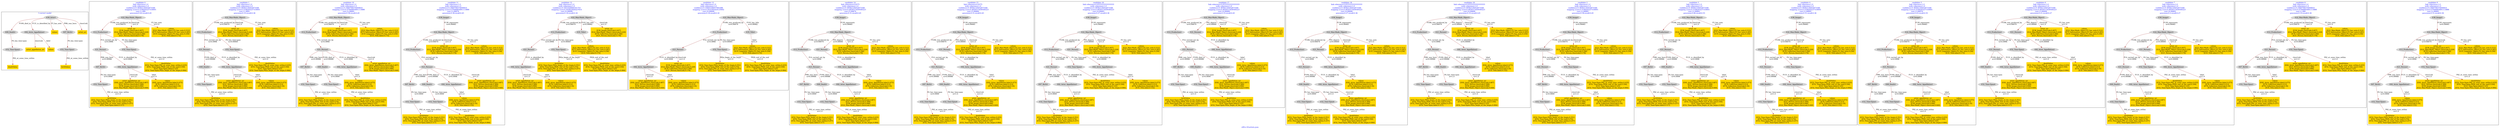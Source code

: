 digraph n0 {
fontcolor="blue"
remincross="true"
label="s09-s-18-artists.json"
subgraph cluster_0 {
label="1-correct model"
n2[style="filled",color="white",fillcolor="lightgray",label="E39_Actor1"];
n3[style="filled",color="white",fillcolor="lightgray",label="E69_Death1"];
n4[style="filled",color="white",fillcolor="lightgray",label="E82_Actor_Appellation1"];
n5[shape="plaintext",style="filled",fillcolor="gold",label="values"];
n6[style="filled",color="white",fillcolor="lightgray",label="E67_Birth1"];
n7[shape="plaintext",style="filled",fillcolor="gold",label="artist_uri"];
n8[style="filled",color="white",fillcolor="lightgray",label="E52_Time-Span1"];
n9[shape="plaintext",style="filled",fillcolor="gold",label="birthValue"];
n10[style="filled",color="white",fillcolor="lightgray",label="E52_Time-Span2"];
n11[shape="plaintext",style="filled",fillcolor="gold",label="deathValue"];
n12[shape="plaintext",style="filled",fillcolor="gold",label="artist_appellation_uri"];
n13[shape="plaintext",style="filled",fillcolor="gold",label="values"];
}
subgraph cluster_1 {
label="candidate 0\nlink coherence:1.0\nnode coherence:1.0\nconfidence:0.36582130452873346\nmapping score:0.5108293237318001\ncost:11.999\n-precision:0.42-recall:0.45"
n15[style="filled",color="white",fillcolor="lightgray",label="E12_Production1"];
n16[style="filled",color="white",fillcolor="lightgray",label="E21_Person1"];
n17[style="filled",color="white",fillcolor="lightgray",label="E52_Time-Span2"];
n18[style="filled",color="white",fillcolor="lightgray",label="E67_Birth1"];
n19[style="filled",color="white",fillcolor="lightgray",label="E82_Actor_Appellation1"];
n20[style="filled",color="white",fillcolor="lightgray",label="E22_Man-Made_Object1"];
n21[style="filled",color="white",fillcolor="lightgray",label="E52_Time-Span1"];
n22[shape="plaintext",style="filled",fillcolor="gold",label="deathValue\n[E52_Time-Span,P82_at_some_time_within,0.435]\n[E52_Time-Span,P82b_end_of_the_end,0.356]\n[E52_Time-Span,label,0.125]\n[E52_Time-Span,P82a_begin_of_the_begin,0.084]"];
n23[shape="plaintext",style="filled",fillcolor="gold",label="birthValue\n[E52_Time-Span,P82a_begin_of_the_begin,0.351]\n[E52_Time-Span,P82b_end_of_the_end,0.274]\n[E52_Time-Span,P82_at_some_time_within,0.257]\n[E52_Time-Span,label,0.117]"];
n24[shape="plaintext",style="filled",fillcolor="gold",label="artist_uri\n[E38_Image,classLink,0.407]\n[E22_Man-Made_Object,classLink,0.229]\n[E78_Collection,classLink,0.186]\n[E21_Person,classLink,0.178]"];
n25[shape="plaintext",style="filled",fillcolor="gold",label="artist_appellation_uri\n[E82_Actor_Appellation,classLink,0.487]\n[E21_Person,classLink,0.368]\n[E38_Image,classLink,0.096]\n[E22_Man-Made_Object,classLink,0.049]"];
n26[shape="plaintext",style="filled",fillcolor="gold",label="values\n[E22_Man-Made_Object,P3_has_note,0.312]\n[E73_Information_Object,P3_has_note,0.281]\n[E33_Linguistic_Object,P3_has_note,0.236]\n[E35_Title,label,0.172]"];
n27[shape="plaintext",style="filled",fillcolor="gold",label="values\n[E82_Actor_Appellation,label,0.475]\n[E78_Collection,label,0.213]\n[E78_Collection,classLink,0.16]\n[E35_Title,label,0.152]"];
}
subgraph cluster_2 {
label="candidate 1\nlink coherence:1.0\nnode coherence:1.0\nconfidence:0.36582130452873346\nmapping score:0.5108293237318001\ncost:11.9991\n-precision:0.33-recall:0.36"
n29[style="filled",color="white",fillcolor="lightgray",label="E12_Production1"];
n30[style="filled",color="white",fillcolor="lightgray",label="E21_Person1"];
n31[style="filled",color="white",fillcolor="lightgray",label="E52_Time-Span2"];
n32[style="filled",color="white",fillcolor="lightgray",label="E69_Death1"];
n33[style="filled",color="white",fillcolor="lightgray",label="E82_Actor_Appellation1"];
n34[style="filled",color="white",fillcolor="lightgray",label="E22_Man-Made_Object1"];
n35[style="filled",color="white",fillcolor="lightgray",label="E52_Time-Span4"];
n36[shape="plaintext",style="filled",fillcolor="gold",label="deathValue\n[E52_Time-Span,P82_at_some_time_within,0.435]\n[E52_Time-Span,P82b_end_of_the_end,0.356]\n[E52_Time-Span,label,0.125]\n[E52_Time-Span,P82a_begin_of_the_begin,0.084]"];
n37[shape="plaintext",style="filled",fillcolor="gold",label="artist_uri\n[E38_Image,classLink,0.407]\n[E22_Man-Made_Object,classLink,0.229]\n[E78_Collection,classLink,0.186]\n[E21_Person,classLink,0.178]"];
n38[shape="plaintext",style="filled",fillcolor="gold",label="birthValue\n[E52_Time-Span,P82a_begin_of_the_begin,0.351]\n[E52_Time-Span,P82b_end_of_the_end,0.274]\n[E52_Time-Span,P82_at_some_time_within,0.257]\n[E52_Time-Span,label,0.117]"];
n39[shape="plaintext",style="filled",fillcolor="gold",label="artist_appellation_uri\n[E82_Actor_Appellation,classLink,0.487]\n[E21_Person,classLink,0.368]\n[E38_Image,classLink,0.096]\n[E22_Man-Made_Object,classLink,0.049]"];
n40[shape="plaintext",style="filled",fillcolor="gold",label="values\n[E22_Man-Made_Object,P3_has_note,0.312]\n[E73_Information_Object,P3_has_note,0.281]\n[E33_Linguistic_Object,P3_has_note,0.236]\n[E35_Title,label,0.172]"];
n41[shape="plaintext",style="filled",fillcolor="gold",label="values\n[E82_Actor_Appellation,label,0.475]\n[E78_Collection,label,0.213]\n[E78_Collection,classLink,0.16]\n[E35_Title,label,0.152]"];
}
subgraph cluster_3 {
label="candidate 10\nlink coherence:1.0\nnode coherence:1.0\nconfidence:0.3460708374000833\nmapping score:0.47646805691113886\ncost:12.99891\n-precision:0.38-recall:0.45"
n43[style="filled",color="white",fillcolor="lightgray",label="E12_Production1"];
n44[style="filled",color="white",fillcolor="lightgray",label="E21_Person1"];
n45[style="filled",color="white",fillcolor="lightgray",label="E67_Birth1"];
n46[style="filled",color="white",fillcolor="lightgray",label="E69_Death1"];
n47[style="filled",color="white",fillcolor="lightgray",label="E82_Actor_Appellation1"];
n48[style="filled",color="white",fillcolor="lightgray",label="E22_Man-Made_Object1"];
n49[style="filled",color="white",fillcolor="lightgray",label="E52_Time-Span1"];
n50[style="filled",color="white",fillcolor="lightgray",label="E52_Time-Span3"];
n51[shape="plaintext",style="filled",fillcolor="gold",label="deathValue\n[E52_Time-Span,P82_at_some_time_within,0.435]\n[E52_Time-Span,P82b_end_of_the_end,0.356]\n[E52_Time-Span,label,0.125]\n[E52_Time-Span,P82a_begin_of_the_begin,0.084]"];
n52[shape="plaintext",style="filled",fillcolor="gold",label="birthValue\n[E52_Time-Span,P82a_begin_of_the_begin,0.351]\n[E52_Time-Span,P82b_end_of_the_end,0.274]\n[E52_Time-Span,P82_at_some_time_within,0.257]\n[E52_Time-Span,label,0.117]"];
n53[shape="plaintext",style="filled",fillcolor="gold",label="artist_uri\n[E38_Image,classLink,0.407]\n[E22_Man-Made_Object,classLink,0.229]\n[E78_Collection,classLink,0.186]\n[E21_Person,classLink,0.178]"];
n54[shape="plaintext",style="filled",fillcolor="gold",label="values\n[E22_Man-Made_Object,P3_has_note,0.312]\n[E73_Information_Object,P3_has_note,0.281]\n[E33_Linguistic_Object,P3_has_note,0.236]\n[E35_Title,label,0.172]"];
n55[shape="plaintext",style="filled",fillcolor="gold",label="artist_appellation_uri\n[E82_Actor_Appellation,classLink,0.487]\n[E21_Person,classLink,0.368]\n[E38_Image,classLink,0.096]\n[E22_Man-Made_Object,classLink,0.049]"];
n56[shape="plaintext",style="filled",fillcolor="gold",label="values\n[E82_Actor_Appellation,label,0.475]\n[E78_Collection,label,0.213]\n[E78_Collection,classLink,0.16]\n[E35_Title,label,0.152]"];
}
subgraph cluster_4 {
label="candidate 11\nlink coherence:1.0\nnode coherence:1.0\nconfidence:0.3460708374000833\nmapping score:0.47646805691113886\ncost:13.99876\n-precision:0.36-recall:0.45"
n58[style="filled",color="white",fillcolor="lightgray",label="E12_Production1"];
n59[style="filled",color="white",fillcolor="lightgray",label="E21_Person1"];
n60[style="filled",color="white",fillcolor="lightgray",label="E67_Birth1"];
n61[style="filled",color="white",fillcolor="lightgray",label="E69_Death1"];
n62[style="filled",color="white",fillcolor="lightgray",label="E82_Actor_Appellation1"];
n63[style="filled",color="white",fillcolor="lightgray",label="E22_Man-Made_Object1"];
n64[style="filled",color="white",fillcolor="lightgray",label="E38_Image1"];
n65[style="filled",color="white",fillcolor="lightgray",label="E52_Time-Span1"];
n66[style="filled",color="white",fillcolor="lightgray",label="E52_Time-Span3"];
n67[shape="plaintext",style="filled",fillcolor="gold",label="deathValue\n[E52_Time-Span,P82_at_some_time_within,0.435]\n[E52_Time-Span,P82b_end_of_the_end,0.356]\n[E52_Time-Span,label,0.125]\n[E52_Time-Span,P82a_begin_of_the_begin,0.084]"];
n68[shape="plaintext",style="filled",fillcolor="gold",label="birthValue\n[E52_Time-Span,P82a_begin_of_the_begin,0.351]\n[E52_Time-Span,P82b_end_of_the_end,0.274]\n[E52_Time-Span,P82_at_some_time_within,0.257]\n[E52_Time-Span,label,0.117]"];
n69[shape="plaintext",style="filled",fillcolor="gold",label="artist_uri\n[E38_Image,classLink,0.407]\n[E22_Man-Made_Object,classLink,0.229]\n[E78_Collection,classLink,0.186]\n[E21_Person,classLink,0.178]"];
n70[shape="plaintext",style="filled",fillcolor="gold",label="values\n[E22_Man-Made_Object,P3_has_note,0.312]\n[E73_Information_Object,P3_has_note,0.281]\n[E33_Linguistic_Object,P3_has_note,0.236]\n[E35_Title,label,0.172]"];
n71[shape="plaintext",style="filled",fillcolor="gold",label="artist_appellation_uri\n[E82_Actor_Appellation,classLink,0.487]\n[E21_Person,classLink,0.368]\n[E38_Image,classLink,0.096]\n[E22_Man-Made_Object,classLink,0.049]"];
n72[shape="plaintext",style="filled",fillcolor="gold",label="values\n[E82_Actor_Appellation,label,0.475]\n[E78_Collection,label,0.213]\n[E78_Collection,classLink,0.16]\n[E35_Title,label,0.152]"];
}
subgraph cluster_5 {
label="candidate 12\nlink coherence:1.0\nnode coherence:1.0\nconfidence:0.3451020940161753\nmapping score:0.503922920227614\ncost:10.99906\n-precision:0.18-recall:0.18"
n74[style="filled",color="white",fillcolor="lightgray",label="E12_Production1"];
n75[style="filled",color="white",fillcolor="lightgray",label="E21_Person1"];
n76[style="filled",color="white",fillcolor="lightgray",label="E52_Time-Span2"];
n77[style="filled",color="white",fillcolor="lightgray",label="E82_Actor_Appellation1"];
n78[style="filled",color="white",fillcolor="lightgray",label="E22_Man-Made_Object1"];
n79[style="filled",color="white",fillcolor="lightgray",label="E35_Title1"];
n80[shape="plaintext",style="filled",fillcolor="gold",label="birthValue\n[E52_Time-Span,P82a_begin_of_the_begin,0.351]\n[E52_Time-Span,P82b_end_of_the_end,0.274]\n[E52_Time-Span,P82_at_some_time_within,0.257]\n[E52_Time-Span,label,0.117]"];
n81[shape="plaintext",style="filled",fillcolor="gold",label="deathValue\n[E52_Time-Span,P82_at_some_time_within,0.435]\n[E52_Time-Span,P82b_end_of_the_end,0.356]\n[E52_Time-Span,label,0.125]\n[E52_Time-Span,P82a_begin_of_the_begin,0.084]"];
n82[shape="plaintext",style="filled",fillcolor="gold",label="values\n[E22_Man-Made_Object,P3_has_note,0.312]\n[E73_Information_Object,P3_has_note,0.281]\n[E33_Linguistic_Object,P3_has_note,0.236]\n[E35_Title,label,0.172]"];
n83[shape="plaintext",style="filled",fillcolor="gold",label="artist_uri\n[E38_Image,classLink,0.407]\n[E22_Man-Made_Object,classLink,0.229]\n[E78_Collection,classLink,0.186]\n[E21_Person,classLink,0.178]"];
n84[shape="plaintext",style="filled",fillcolor="gold",label="artist_appellation_uri\n[E82_Actor_Appellation,classLink,0.487]\n[E21_Person,classLink,0.368]\n[E38_Image,classLink,0.096]\n[E22_Man-Made_Object,classLink,0.049]"];
n85[shape="plaintext",style="filled",fillcolor="gold",label="values\n[E82_Actor_Appellation,label,0.475]\n[E78_Collection,label,0.213]\n[E78_Collection,classLink,0.16]\n[E35_Title,label,0.152]"];
}
subgraph cluster_6 {
label="candidate 13\nlink coherence:1.0\nnode coherence:1.0\nconfidence:0.33645106057083396\nmapping score:0.5010392424125002\ncost:10.99906\n-precision:0.18-recall:0.18"
n87[style="filled",color="white",fillcolor="lightgray",label="E12_Production1"];
n88[style="filled",color="white",fillcolor="lightgray",label="E21_Person1"];
n89[style="filled",color="white",fillcolor="lightgray",label="E52_Time-Span2"];
n90[style="filled",color="white",fillcolor="lightgray",label="E82_Actor_Appellation1"];
n91[style="filled",color="white",fillcolor="lightgray",label="E22_Man-Made_Object1"];
n92[style="filled",color="white",fillcolor="lightgray",label="E35_Title1"];
n93[shape="plaintext",style="filled",fillcolor="gold",label="birthValue\n[E52_Time-Span,P82a_begin_of_the_begin,0.351]\n[E52_Time-Span,P82b_end_of_the_end,0.274]\n[E52_Time-Span,P82_at_some_time_within,0.257]\n[E52_Time-Span,label,0.117]"];
n94[shape="plaintext",style="filled",fillcolor="gold",label="deathValue\n[E52_Time-Span,P82_at_some_time_within,0.435]\n[E52_Time-Span,P82b_end_of_the_end,0.356]\n[E52_Time-Span,label,0.125]\n[E52_Time-Span,P82a_begin_of_the_begin,0.084]"];
n95[shape="plaintext",style="filled",fillcolor="gold",label="values\n[E22_Man-Made_Object,P3_has_note,0.312]\n[E73_Information_Object,P3_has_note,0.281]\n[E33_Linguistic_Object,P3_has_note,0.236]\n[E35_Title,label,0.172]"];
n96[shape="plaintext",style="filled",fillcolor="gold",label="artist_appellation_uri\n[E82_Actor_Appellation,classLink,0.487]\n[E21_Person,classLink,0.368]\n[E38_Image,classLink,0.096]\n[E22_Man-Made_Object,classLink,0.049]"];
n97[shape="plaintext",style="filled",fillcolor="gold",label="artist_uri\n[E38_Image,classLink,0.407]\n[E22_Man-Made_Object,classLink,0.229]\n[E78_Collection,classLink,0.186]\n[E21_Person,classLink,0.178]"];
n98[shape="plaintext",style="filled",fillcolor="gold",label="values\n[E82_Actor_Appellation,label,0.475]\n[E78_Collection,label,0.213]\n[E78_Collection,classLink,0.16]\n[E35_Title,label,0.152]"];
}
subgraph cluster_7 {
label="candidate 14\nlink coherence:0.9375\nnode coherence:1.0\nconfidence:0.36582130452873346\nmapping score:0.4830515459540223\ncost:15.99874\n-precision:0.31-recall:0.45"
n100[style="filled",color="white",fillcolor="lightgray",label="E12_Production1"];
n101[style="filled",color="white",fillcolor="lightgray",label="E21_Person1"];
n102[style="filled",color="white",fillcolor="lightgray",label="E67_Birth1"];
n103[style="filled",color="white",fillcolor="lightgray",label="E69_Death1"];
n104[style="filled",color="white",fillcolor="lightgray",label="E82_Actor_Appellation1"];
n105[style="filled",color="white",fillcolor="lightgray",label="E21_Person2"];
n106[style="filled",color="white",fillcolor="lightgray",label="E82_Actor_Appellation2"];
n107[style="filled",color="white",fillcolor="lightgray",label="E22_Man-Made_Object1"];
n108[style="filled",color="white",fillcolor="lightgray",label="E38_Image1"];
n109[style="filled",color="white",fillcolor="lightgray",label="E52_Time-Span1"];
n110[style="filled",color="white",fillcolor="lightgray",label="E52_Time-Span3"];
n111[shape="plaintext",style="filled",fillcolor="gold",label="deathValue\n[E52_Time-Span,P82_at_some_time_within,0.435]\n[E52_Time-Span,P82b_end_of_the_end,0.356]\n[E52_Time-Span,label,0.125]\n[E52_Time-Span,P82a_begin_of_the_begin,0.084]"];
n112[shape="plaintext",style="filled",fillcolor="gold",label="birthValue\n[E52_Time-Span,P82a_begin_of_the_begin,0.351]\n[E52_Time-Span,P82b_end_of_the_end,0.274]\n[E52_Time-Span,P82_at_some_time_within,0.257]\n[E52_Time-Span,label,0.117]"];
n113[shape="plaintext",style="filled",fillcolor="gold",label="artist_uri\n[E38_Image,classLink,0.407]\n[E22_Man-Made_Object,classLink,0.229]\n[E78_Collection,classLink,0.186]\n[E21_Person,classLink,0.178]"];
n114[shape="plaintext",style="filled",fillcolor="gold",label="artist_appellation_uri\n[E82_Actor_Appellation,classLink,0.487]\n[E21_Person,classLink,0.368]\n[E38_Image,classLink,0.096]\n[E22_Man-Made_Object,classLink,0.049]"];
n115[shape="plaintext",style="filled",fillcolor="gold",label="values\n[E22_Man-Made_Object,P3_has_note,0.312]\n[E73_Information_Object,P3_has_note,0.281]\n[E33_Linguistic_Object,P3_has_note,0.236]\n[E35_Title,label,0.172]"];
n116[shape="plaintext",style="filled",fillcolor="gold",label="values\n[E82_Actor_Appellation,label,0.475]\n[E78_Collection,label,0.213]\n[E78_Collection,classLink,0.16]\n[E35_Title,label,0.152]"];
}
subgraph cluster_8 {
label="candidate 15\nlink coherence:0.9375\nnode coherence:1.0\nconfidence:0.36582130452873346\nmapping score:0.4830515459540223\ncost:15.99884\n-precision:0.31-recall:0.45"
n118[style="filled",color="white",fillcolor="lightgray",label="E12_Production1"];
n119[style="filled",color="white",fillcolor="lightgray",label="E21_Person1"];
n120[style="filled",color="white",fillcolor="lightgray",label="E67_Birth1"];
n121[style="filled",color="white",fillcolor="lightgray",label="E69_Death1"];
n122[style="filled",color="white",fillcolor="lightgray",label="E82_Actor_Appellation1"];
n123[style="filled",color="white",fillcolor="lightgray",label="E21_Person2"];
n124[style="filled",color="white",fillcolor="lightgray",label="E82_Actor_Appellation2"];
n125[style="filled",color="white",fillcolor="lightgray",label="E22_Man-Made_Object1"];
n126[style="filled",color="white",fillcolor="lightgray",label="E38_Image1"];
n127[style="filled",color="white",fillcolor="lightgray",label="E52_Time-Span1"];
n128[style="filled",color="white",fillcolor="lightgray",label="E52_Time-Span4"];
n129[shape="plaintext",style="filled",fillcolor="gold",label="birthValue\n[E52_Time-Span,P82a_begin_of_the_begin,0.351]\n[E52_Time-Span,P82b_end_of_the_end,0.274]\n[E52_Time-Span,P82_at_some_time_within,0.257]\n[E52_Time-Span,label,0.117]"];
n130[shape="plaintext",style="filled",fillcolor="gold",label="deathValue\n[E52_Time-Span,P82_at_some_time_within,0.435]\n[E52_Time-Span,P82b_end_of_the_end,0.356]\n[E52_Time-Span,label,0.125]\n[E52_Time-Span,P82a_begin_of_the_begin,0.084]"];
n131[shape="plaintext",style="filled",fillcolor="gold",label="artist_uri\n[E38_Image,classLink,0.407]\n[E22_Man-Made_Object,classLink,0.229]\n[E78_Collection,classLink,0.186]\n[E21_Person,classLink,0.178]"];
n132[shape="plaintext",style="filled",fillcolor="gold",label="artist_appellation_uri\n[E82_Actor_Appellation,classLink,0.487]\n[E21_Person,classLink,0.368]\n[E38_Image,classLink,0.096]\n[E22_Man-Made_Object,classLink,0.049]"];
n133[shape="plaintext",style="filled",fillcolor="gold",label="values\n[E22_Man-Made_Object,P3_has_note,0.312]\n[E73_Information_Object,P3_has_note,0.281]\n[E33_Linguistic_Object,P3_has_note,0.236]\n[E35_Title,label,0.172]"];
n134[shape="plaintext",style="filled",fillcolor="gold",label="values\n[E82_Actor_Appellation,label,0.475]\n[E78_Collection,label,0.213]\n[E78_Collection,classLink,0.16]\n[E35_Title,label,0.152]"];
}
subgraph cluster_9 {
label="candidate 16\nlink coherence:0.9333333333333333\nnode coherence:1.0\nconfidence:0.36582130452873346\nmapping score:0.4830515459540223\ncost:14.99883\n-precision:0.27-recall:0.36"
n136[style="filled",color="white",fillcolor="lightgray",label="E12_Production1"];
n137[style="filled",color="white",fillcolor="lightgray",label="E21_Person1"];
n138[style="filled",color="white",fillcolor="lightgray",label="E52_Time-Span2"];
n139[style="filled",color="white",fillcolor="lightgray",label="E67_Birth1"];
n140[style="filled",color="white",fillcolor="lightgray",label="E82_Actor_Appellation1"];
n141[style="filled",color="white",fillcolor="lightgray",label="E21_Person2"];
n142[style="filled",color="white",fillcolor="lightgray",label="E82_Actor_Appellation2"];
n143[style="filled",color="white",fillcolor="lightgray",label="E22_Man-Made_Object1"];
n144[style="filled",color="white",fillcolor="lightgray",label="E38_Image1"];
n145[style="filled",color="white",fillcolor="lightgray",label="E52_Time-Span1"];
n146[shape="plaintext",style="filled",fillcolor="gold",label="deathValue\n[E52_Time-Span,P82_at_some_time_within,0.435]\n[E52_Time-Span,P82b_end_of_the_end,0.356]\n[E52_Time-Span,label,0.125]\n[E52_Time-Span,P82a_begin_of_the_begin,0.084]"];
n147[shape="plaintext",style="filled",fillcolor="gold",label="birthValue\n[E52_Time-Span,P82a_begin_of_the_begin,0.351]\n[E52_Time-Span,P82b_end_of_the_end,0.274]\n[E52_Time-Span,P82_at_some_time_within,0.257]\n[E52_Time-Span,label,0.117]"];
n148[shape="plaintext",style="filled",fillcolor="gold",label="artist_uri\n[E38_Image,classLink,0.407]\n[E22_Man-Made_Object,classLink,0.229]\n[E78_Collection,classLink,0.186]\n[E21_Person,classLink,0.178]"];
n149[shape="plaintext",style="filled",fillcolor="gold",label="artist_appellation_uri\n[E82_Actor_Appellation,classLink,0.487]\n[E21_Person,classLink,0.368]\n[E38_Image,classLink,0.096]\n[E22_Man-Made_Object,classLink,0.049]"];
n150[shape="plaintext",style="filled",fillcolor="gold",label="values\n[E22_Man-Made_Object,P3_has_note,0.312]\n[E73_Information_Object,P3_has_note,0.281]\n[E33_Linguistic_Object,P3_has_note,0.236]\n[E35_Title,label,0.172]"];
n151[shape="plaintext",style="filled",fillcolor="gold",label="values\n[E82_Actor_Appellation,label,0.475]\n[E78_Collection,label,0.213]\n[E78_Collection,classLink,0.16]\n[E35_Title,label,0.152]"];
}
subgraph cluster_10 {
label="candidate 17\nlink coherence:0.9333333333333333\nnode coherence:1.0\nconfidence:0.36582130452873346\nmapping score:0.4830515459540223\ncost:14.99889\n-precision:0.33-recall:0.45"
n153[style="filled",color="white",fillcolor="lightgray",label="E12_Production1"];
n154[style="filled",color="white",fillcolor="lightgray",label="E21_Person1"];
n155[style="filled",color="white",fillcolor="lightgray",label="E67_Birth1"];
n156[style="filled",color="white",fillcolor="lightgray",label="E69_Death1"];
n157[style="filled",color="white",fillcolor="lightgray",label="E82_Actor_Appellation1"];
n158[style="filled",color="white",fillcolor="lightgray",label="E21_Person2"];
n159[style="filled",color="white",fillcolor="lightgray",label="E82_Actor_Appellation2"];
n160[style="filled",color="white",fillcolor="lightgray",label="E22_Man-Made_Object1"];
n161[style="filled",color="white",fillcolor="lightgray",label="E52_Time-Span1"];
n162[style="filled",color="white",fillcolor="lightgray",label="E52_Time-Span3"];
n163[shape="plaintext",style="filled",fillcolor="gold",label="deathValue\n[E52_Time-Span,P82_at_some_time_within,0.435]\n[E52_Time-Span,P82b_end_of_the_end,0.356]\n[E52_Time-Span,label,0.125]\n[E52_Time-Span,P82a_begin_of_the_begin,0.084]"];
n164[shape="plaintext",style="filled",fillcolor="gold",label="birthValue\n[E52_Time-Span,P82a_begin_of_the_begin,0.351]\n[E52_Time-Span,P82b_end_of_the_end,0.274]\n[E52_Time-Span,P82_at_some_time_within,0.257]\n[E52_Time-Span,label,0.117]"];
n165[shape="plaintext",style="filled",fillcolor="gold",label="artist_uri\n[E38_Image,classLink,0.407]\n[E22_Man-Made_Object,classLink,0.229]\n[E78_Collection,classLink,0.186]\n[E21_Person,classLink,0.178]"];
n166[shape="plaintext",style="filled",fillcolor="gold",label="artist_appellation_uri\n[E82_Actor_Appellation,classLink,0.487]\n[E21_Person,classLink,0.368]\n[E38_Image,classLink,0.096]\n[E22_Man-Made_Object,classLink,0.049]"];
n167[shape="plaintext",style="filled",fillcolor="gold",label="values\n[E22_Man-Made_Object,P3_has_note,0.312]\n[E73_Information_Object,P3_has_note,0.281]\n[E33_Linguistic_Object,P3_has_note,0.236]\n[E35_Title,label,0.172]"];
n168[shape="plaintext",style="filled",fillcolor="gold",label="values\n[E82_Actor_Appellation,label,0.475]\n[E78_Collection,label,0.213]\n[E78_Collection,classLink,0.16]\n[E35_Title,label,0.152]"];
}
subgraph cluster_11 {
label="candidate 18\nlink coherence:0.9333333333333333\nnode coherence:1.0\nconfidence:0.36582130452873346\nmapping score:0.4830515459540223\ncost:14.99898\n-precision:0.27-recall:0.36"
n170[style="filled",color="white",fillcolor="lightgray",label="E12_Production1"];
n171[style="filled",color="white",fillcolor="lightgray",label="E21_Person1"];
n172[style="filled",color="white",fillcolor="lightgray",label="E69_Death1"];
n173[style="filled",color="white",fillcolor="lightgray",label="E82_Actor_Appellation1"];
n174[style="filled",color="white",fillcolor="lightgray",label="E21_Person2"];
n175[style="filled",color="white",fillcolor="lightgray",label="E82_Actor_Appellation2"];
n176[style="filled",color="white",fillcolor="lightgray",label="E22_Man-Made_Object1"];
n177[style="filled",color="white",fillcolor="lightgray",label="E38_Image1"];
n178[style="filled",color="white",fillcolor="lightgray",label="E52_Time-Span3"];
n179[style="filled",color="white",fillcolor="lightgray",label="E52_Time-Span4"];
n180[shape="plaintext",style="filled",fillcolor="gold",label="birthValue\n[E52_Time-Span,P82a_begin_of_the_begin,0.351]\n[E52_Time-Span,P82b_end_of_the_end,0.274]\n[E52_Time-Span,P82_at_some_time_within,0.257]\n[E52_Time-Span,label,0.117]"];
n181[shape="plaintext",style="filled",fillcolor="gold",label="deathValue\n[E52_Time-Span,P82_at_some_time_within,0.435]\n[E52_Time-Span,P82b_end_of_the_end,0.356]\n[E52_Time-Span,label,0.125]\n[E52_Time-Span,P82a_begin_of_the_begin,0.084]"];
n182[shape="plaintext",style="filled",fillcolor="gold",label="artist_uri\n[E38_Image,classLink,0.407]\n[E22_Man-Made_Object,classLink,0.229]\n[E78_Collection,classLink,0.186]\n[E21_Person,classLink,0.178]"];
n183[shape="plaintext",style="filled",fillcolor="gold",label="artist_appellation_uri\n[E82_Actor_Appellation,classLink,0.487]\n[E21_Person,classLink,0.368]\n[E38_Image,classLink,0.096]\n[E22_Man-Made_Object,classLink,0.049]"];
n184[shape="plaintext",style="filled",fillcolor="gold",label="values\n[E22_Man-Made_Object,P3_has_note,0.312]\n[E73_Information_Object,P3_has_note,0.281]\n[E33_Linguistic_Object,P3_has_note,0.236]\n[E35_Title,label,0.172]"];
n185[shape="plaintext",style="filled",fillcolor="gold",label="values\n[E82_Actor_Appellation,label,0.475]\n[E78_Collection,label,0.213]\n[E78_Collection,classLink,0.16]\n[E35_Title,label,0.152]"];
}
subgraph cluster_12 {
label="candidate 19\nlink coherence:0.9333333333333333\nnode coherence:1.0\nconfidence:0.36582130452873346\nmapping score:0.4830515459540223\ncost:14.99899\n-precision:0.33-recall:0.45"
n187[style="filled",color="white",fillcolor="lightgray",label="E12_Production1"];
n188[style="filled",color="white",fillcolor="lightgray",label="E21_Person1"];
n189[style="filled",color="white",fillcolor="lightgray",label="E67_Birth1"];
n190[style="filled",color="white",fillcolor="lightgray",label="E69_Death1"];
n191[style="filled",color="white",fillcolor="lightgray",label="E82_Actor_Appellation1"];
n192[style="filled",color="white",fillcolor="lightgray",label="E21_Person2"];
n193[style="filled",color="white",fillcolor="lightgray",label="E82_Actor_Appellation2"];
n194[style="filled",color="white",fillcolor="lightgray",label="E22_Man-Made_Object1"];
n195[style="filled",color="white",fillcolor="lightgray",label="E52_Time-Span1"];
n196[style="filled",color="white",fillcolor="lightgray",label="E52_Time-Span4"];
n197[shape="plaintext",style="filled",fillcolor="gold",label="birthValue\n[E52_Time-Span,P82a_begin_of_the_begin,0.351]\n[E52_Time-Span,P82b_end_of_the_end,0.274]\n[E52_Time-Span,P82_at_some_time_within,0.257]\n[E52_Time-Span,label,0.117]"];
n198[shape="plaintext",style="filled",fillcolor="gold",label="deathValue\n[E52_Time-Span,P82_at_some_time_within,0.435]\n[E52_Time-Span,P82b_end_of_the_end,0.356]\n[E52_Time-Span,label,0.125]\n[E52_Time-Span,P82a_begin_of_the_begin,0.084]"];
n199[shape="plaintext",style="filled",fillcolor="gold",label="artist_uri\n[E38_Image,classLink,0.407]\n[E22_Man-Made_Object,classLink,0.229]\n[E78_Collection,classLink,0.186]\n[E21_Person,classLink,0.178]"];
n200[shape="plaintext",style="filled",fillcolor="gold",label="artist_appellation_uri\n[E82_Actor_Appellation,classLink,0.487]\n[E21_Person,classLink,0.368]\n[E38_Image,classLink,0.096]\n[E22_Man-Made_Object,classLink,0.049]"];
n201[shape="plaintext",style="filled",fillcolor="gold",label="values\n[E22_Man-Made_Object,P3_has_note,0.312]\n[E73_Information_Object,P3_has_note,0.281]\n[E33_Linguistic_Object,P3_has_note,0.236]\n[E35_Title,label,0.172]"];
n202[shape="plaintext",style="filled",fillcolor="gold",label="values\n[E82_Actor_Appellation,label,0.475]\n[E78_Collection,label,0.213]\n[E78_Collection,classLink,0.16]\n[E35_Title,label,0.152]"];
}
subgraph cluster_13 {
label="candidate 2\nlink coherence:1.0\nnode coherence:1.0\nconfidence:0.36582130452873346\nmapping score:0.5108293237318001\ncost:12.99885\n-precision:0.38-recall:0.45"
n204[style="filled",color="white",fillcolor="lightgray",label="E12_Production1"];
n205[style="filled",color="white",fillcolor="lightgray",label="E21_Person1"];
n206[style="filled",color="white",fillcolor="lightgray",label="E52_Time-Span2"];
n207[style="filled",color="white",fillcolor="lightgray",label="E67_Birth1"];
n208[style="filled",color="white",fillcolor="lightgray",label="E82_Actor_Appellation1"];
n209[style="filled",color="white",fillcolor="lightgray",label="E22_Man-Made_Object1"];
n210[style="filled",color="white",fillcolor="lightgray",label="E38_Image1"];
n211[style="filled",color="white",fillcolor="lightgray",label="E52_Time-Span1"];
n212[shape="plaintext",style="filled",fillcolor="gold",label="deathValue\n[E52_Time-Span,P82_at_some_time_within,0.435]\n[E52_Time-Span,P82b_end_of_the_end,0.356]\n[E52_Time-Span,label,0.125]\n[E52_Time-Span,P82a_begin_of_the_begin,0.084]"];
n213[shape="plaintext",style="filled",fillcolor="gold",label="birthValue\n[E52_Time-Span,P82a_begin_of_the_begin,0.351]\n[E52_Time-Span,P82b_end_of_the_end,0.274]\n[E52_Time-Span,P82_at_some_time_within,0.257]\n[E52_Time-Span,label,0.117]"];
n214[shape="plaintext",style="filled",fillcolor="gold",label="artist_uri\n[E38_Image,classLink,0.407]\n[E22_Man-Made_Object,classLink,0.229]\n[E78_Collection,classLink,0.186]\n[E21_Person,classLink,0.178]"];
n215[shape="plaintext",style="filled",fillcolor="gold",label="artist_appellation_uri\n[E82_Actor_Appellation,classLink,0.487]\n[E21_Person,classLink,0.368]\n[E38_Image,classLink,0.096]\n[E22_Man-Made_Object,classLink,0.049]"];
n216[shape="plaintext",style="filled",fillcolor="gold",label="values\n[E22_Man-Made_Object,P3_has_note,0.312]\n[E73_Information_Object,P3_has_note,0.281]\n[E33_Linguistic_Object,P3_has_note,0.236]\n[E35_Title,label,0.172]"];
n217[shape="plaintext",style="filled",fillcolor="gold",label="values\n[E82_Actor_Appellation,label,0.475]\n[E78_Collection,label,0.213]\n[E78_Collection,classLink,0.16]\n[E35_Title,label,0.152]"];
}
subgraph cluster_14 {
label="candidate 3\nlink coherence:1.0\nnode coherence:1.0\nconfidence:0.36582130452873346\nmapping score:0.5108293237318001\ncost:12.99891\n-precision:0.46-recall:0.55"
n219[style="filled",color="white",fillcolor="lightgray",label="E12_Production1"];
n220[style="filled",color="white",fillcolor="lightgray",label="E21_Person1"];
n221[style="filled",color="white",fillcolor="lightgray",label="E67_Birth1"];
n222[style="filled",color="white",fillcolor="lightgray",label="E69_Death1"];
n223[style="filled",color="white",fillcolor="lightgray",label="E82_Actor_Appellation1"];
n224[style="filled",color="white",fillcolor="lightgray",label="E22_Man-Made_Object1"];
n225[style="filled",color="white",fillcolor="lightgray",label="E52_Time-Span1"];
n226[style="filled",color="white",fillcolor="lightgray",label="E52_Time-Span3"];
n227[shape="plaintext",style="filled",fillcolor="gold",label="deathValue\n[E52_Time-Span,P82_at_some_time_within,0.435]\n[E52_Time-Span,P82b_end_of_the_end,0.356]\n[E52_Time-Span,label,0.125]\n[E52_Time-Span,P82a_begin_of_the_begin,0.084]"];
n228[shape="plaintext",style="filled",fillcolor="gold",label="birthValue\n[E52_Time-Span,P82a_begin_of_the_begin,0.351]\n[E52_Time-Span,P82b_end_of_the_end,0.274]\n[E52_Time-Span,P82_at_some_time_within,0.257]\n[E52_Time-Span,label,0.117]"];
n229[shape="plaintext",style="filled",fillcolor="gold",label="artist_uri\n[E38_Image,classLink,0.407]\n[E22_Man-Made_Object,classLink,0.229]\n[E78_Collection,classLink,0.186]\n[E21_Person,classLink,0.178]"];
n230[shape="plaintext",style="filled",fillcolor="gold",label="artist_appellation_uri\n[E82_Actor_Appellation,classLink,0.487]\n[E21_Person,classLink,0.368]\n[E38_Image,classLink,0.096]\n[E22_Man-Made_Object,classLink,0.049]"];
n231[shape="plaintext",style="filled",fillcolor="gold",label="values\n[E22_Man-Made_Object,P3_has_note,0.312]\n[E73_Information_Object,P3_has_note,0.281]\n[E33_Linguistic_Object,P3_has_note,0.236]\n[E35_Title,label,0.172]"];
n232[shape="plaintext",style="filled",fillcolor="gold",label="values\n[E82_Actor_Appellation,label,0.475]\n[E78_Collection,label,0.213]\n[E78_Collection,classLink,0.16]\n[E35_Title,label,0.152]"];
}
subgraph cluster_15 {
label="candidate 4\nlink coherence:1.0\nnode coherence:1.0\nconfidence:0.36582130452873346\nmapping score:0.5108293237318001\ncost:12.99895\n-precision:0.31-recall:0.36"
n234[style="filled",color="white",fillcolor="lightgray",label="E12_Production1"];
n235[style="filled",color="white",fillcolor="lightgray",label="E21_Person1"];
n236[style="filled",color="white",fillcolor="lightgray",label="E52_Time-Span2"];
n237[style="filled",color="white",fillcolor="lightgray",label="E69_Death1"];
n238[style="filled",color="white",fillcolor="lightgray",label="E82_Actor_Appellation1"];
n239[style="filled",color="white",fillcolor="lightgray",label="E22_Man-Made_Object1"];
n240[style="filled",color="white",fillcolor="lightgray",label="E38_Image1"];
n241[style="filled",color="white",fillcolor="lightgray",label="E52_Time-Span4"];
n242[shape="plaintext",style="filled",fillcolor="gold",label="deathValue\n[E52_Time-Span,P82_at_some_time_within,0.435]\n[E52_Time-Span,P82b_end_of_the_end,0.356]\n[E52_Time-Span,label,0.125]\n[E52_Time-Span,P82a_begin_of_the_begin,0.084]"];
n243[shape="plaintext",style="filled",fillcolor="gold",label="artist_uri\n[E38_Image,classLink,0.407]\n[E22_Man-Made_Object,classLink,0.229]\n[E78_Collection,classLink,0.186]\n[E21_Person,classLink,0.178]"];
n244[shape="plaintext",style="filled",fillcolor="gold",label="birthValue\n[E52_Time-Span,P82a_begin_of_the_begin,0.351]\n[E52_Time-Span,P82b_end_of_the_end,0.274]\n[E52_Time-Span,P82_at_some_time_within,0.257]\n[E52_Time-Span,label,0.117]"];
n245[shape="plaintext",style="filled",fillcolor="gold",label="artist_appellation_uri\n[E82_Actor_Appellation,classLink,0.487]\n[E21_Person,classLink,0.368]\n[E38_Image,classLink,0.096]\n[E22_Man-Made_Object,classLink,0.049]"];
n246[shape="plaintext",style="filled",fillcolor="gold",label="values\n[E22_Man-Made_Object,P3_has_note,0.312]\n[E73_Information_Object,P3_has_note,0.281]\n[E33_Linguistic_Object,P3_has_note,0.236]\n[E35_Title,label,0.172]"];
n247[shape="plaintext",style="filled",fillcolor="gold",label="values\n[E82_Actor_Appellation,label,0.475]\n[E78_Collection,label,0.213]\n[E78_Collection,classLink,0.16]\n[E35_Title,label,0.152]"];
}
subgraph cluster_16 {
label="candidate 5\nlink coherence:1.0\nnode coherence:1.0\nconfidence:0.36582130452873346\nmapping score:0.5108293237318001\ncost:13.99876\n-precision:0.43-recall:0.55"
n249[style="filled",color="white",fillcolor="lightgray",label="E12_Production1"];
n250[style="filled",color="white",fillcolor="lightgray",label="E21_Person1"];
n251[style="filled",color="white",fillcolor="lightgray",label="E67_Birth1"];
n252[style="filled",color="white",fillcolor="lightgray",label="E69_Death1"];
n253[style="filled",color="white",fillcolor="lightgray",label="E82_Actor_Appellation1"];
n254[style="filled",color="white",fillcolor="lightgray",label="E22_Man-Made_Object1"];
n255[style="filled",color="white",fillcolor="lightgray",label="E38_Image1"];
n256[style="filled",color="white",fillcolor="lightgray",label="E52_Time-Span1"];
n257[style="filled",color="white",fillcolor="lightgray",label="E52_Time-Span3"];
n258[shape="plaintext",style="filled",fillcolor="gold",label="deathValue\n[E52_Time-Span,P82_at_some_time_within,0.435]\n[E52_Time-Span,P82b_end_of_the_end,0.356]\n[E52_Time-Span,label,0.125]\n[E52_Time-Span,P82a_begin_of_the_begin,0.084]"];
n259[shape="plaintext",style="filled",fillcolor="gold",label="birthValue\n[E52_Time-Span,P82a_begin_of_the_begin,0.351]\n[E52_Time-Span,P82b_end_of_the_end,0.274]\n[E52_Time-Span,P82_at_some_time_within,0.257]\n[E52_Time-Span,label,0.117]"];
n260[shape="plaintext",style="filled",fillcolor="gold",label="artist_uri\n[E38_Image,classLink,0.407]\n[E22_Man-Made_Object,classLink,0.229]\n[E78_Collection,classLink,0.186]\n[E21_Person,classLink,0.178]"];
n261[shape="plaintext",style="filled",fillcolor="gold",label="artist_appellation_uri\n[E82_Actor_Appellation,classLink,0.487]\n[E21_Person,classLink,0.368]\n[E38_Image,classLink,0.096]\n[E22_Man-Made_Object,classLink,0.049]"];
n262[shape="plaintext",style="filled",fillcolor="gold",label="values\n[E22_Man-Made_Object,P3_has_note,0.312]\n[E73_Information_Object,P3_has_note,0.281]\n[E33_Linguistic_Object,P3_has_note,0.236]\n[E35_Title,label,0.172]"];
n263[shape="plaintext",style="filled",fillcolor="gold",label="values\n[E82_Actor_Appellation,label,0.475]\n[E78_Collection,label,0.213]\n[E78_Collection,classLink,0.16]\n[E35_Title,label,0.152]"];
}
subgraph cluster_17 {
label="candidate 6\nlink coherence:1.0\nnode coherence:1.0\nconfidence:0.36582130452873346\nmapping score:0.4830515459540223\ncost:13.99908\n-precision:0.21-recall:0.27"
n265[style="filled",color="white",fillcolor="lightgray",label="E12_Production1"];
n266[style="filled",color="white",fillcolor="lightgray",label="E21_Person1"];
n267[style="filled",color="white",fillcolor="lightgray",label="E52_Time-Span2"];
n268[style="filled",color="white",fillcolor="lightgray",label="E69_Death1"];
n269[style="filled",color="white",fillcolor="lightgray",label="E82_Actor_Appellation1"];
n270[style="filled",color="white",fillcolor="lightgray",label="E21_Person2"];
n271[style="filled",color="white",fillcolor="lightgray",label="E82_Actor_Appellation2"];
n272[style="filled",color="white",fillcolor="lightgray",label="E22_Man-Made_Object1"];
n273[style="filled",color="white",fillcolor="lightgray",label="E52_Time-Span4"];
n274[shape="plaintext",style="filled",fillcolor="gold",label="deathValue\n[E52_Time-Span,P82_at_some_time_within,0.435]\n[E52_Time-Span,P82b_end_of_the_end,0.356]\n[E52_Time-Span,label,0.125]\n[E52_Time-Span,P82a_begin_of_the_begin,0.084]"];
n275[shape="plaintext",style="filled",fillcolor="gold",label="artist_uri\n[E38_Image,classLink,0.407]\n[E22_Man-Made_Object,classLink,0.229]\n[E78_Collection,classLink,0.186]\n[E21_Person,classLink,0.178]"];
n276[shape="plaintext",style="filled",fillcolor="gold",label="birthValue\n[E52_Time-Span,P82a_begin_of_the_begin,0.351]\n[E52_Time-Span,P82b_end_of_the_end,0.274]\n[E52_Time-Span,P82_at_some_time_within,0.257]\n[E52_Time-Span,label,0.117]"];
n277[shape="plaintext",style="filled",fillcolor="gold",label="artist_appellation_uri\n[E82_Actor_Appellation,classLink,0.487]\n[E21_Person,classLink,0.368]\n[E38_Image,classLink,0.096]\n[E22_Man-Made_Object,classLink,0.049]"];
n278[shape="plaintext",style="filled",fillcolor="gold",label="values\n[E22_Man-Made_Object,P3_has_note,0.312]\n[E73_Information_Object,P3_has_note,0.281]\n[E33_Linguistic_Object,P3_has_note,0.236]\n[E35_Title,label,0.172]"];
n279[shape="plaintext",style="filled",fillcolor="gold",label="values\n[E82_Actor_Appellation,label,0.475]\n[E78_Collection,label,0.213]\n[E78_Collection,classLink,0.16]\n[E35_Title,label,0.152]"];
}
subgraph cluster_18 {
label="candidate 7\nlink coherence:1.0\nnode coherence:1.0\nconfidence:0.36582130452873346\nmapping score:0.4830515459540223\ncost:14.99893\n-precision:0.2-recall:0.27"
n281[style="filled",color="white",fillcolor="lightgray",label="E12_Production1"];
n282[style="filled",color="white",fillcolor="lightgray",label="E21_Person1"];
n283[style="filled",color="white",fillcolor="lightgray",label="E52_Time-Span2"];
n284[style="filled",color="white",fillcolor="lightgray",label="E69_Death1"];
n285[style="filled",color="white",fillcolor="lightgray",label="E82_Actor_Appellation1"];
n286[style="filled",color="white",fillcolor="lightgray",label="E21_Person2"];
n287[style="filled",color="white",fillcolor="lightgray",label="E82_Actor_Appellation2"];
n288[style="filled",color="white",fillcolor="lightgray",label="E22_Man-Made_Object1"];
n289[style="filled",color="white",fillcolor="lightgray",label="E38_Image1"];
n290[style="filled",color="white",fillcolor="lightgray",label="E52_Time-Span4"];
n291[shape="plaintext",style="filled",fillcolor="gold",label="deathValue\n[E52_Time-Span,P82_at_some_time_within,0.435]\n[E52_Time-Span,P82b_end_of_the_end,0.356]\n[E52_Time-Span,label,0.125]\n[E52_Time-Span,P82a_begin_of_the_begin,0.084]"];
n292[shape="plaintext",style="filled",fillcolor="gold",label="artist_uri\n[E38_Image,classLink,0.407]\n[E22_Man-Made_Object,classLink,0.229]\n[E78_Collection,classLink,0.186]\n[E21_Person,classLink,0.178]"];
n293[shape="plaintext",style="filled",fillcolor="gold",label="birthValue\n[E52_Time-Span,P82a_begin_of_the_begin,0.351]\n[E52_Time-Span,P82b_end_of_the_end,0.274]\n[E52_Time-Span,P82_at_some_time_within,0.257]\n[E52_Time-Span,label,0.117]"];
n294[shape="plaintext",style="filled",fillcolor="gold",label="artist_appellation_uri\n[E82_Actor_Appellation,classLink,0.487]\n[E21_Person,classLink,0.368]\n[E38_Image,classLink,0.096]\n[E22_Man-Made_Object,classLink,0.049]"];
n295[shape="plaintext",style="filled",fillcolor="gold",label="values\n[E22_Man-Made_Object,P3_has_note,0.312]\n[E73_Information_Object,P3_has_note,0.281]\n[E33_Linguistic_Object,P3_has_note,0.236]\n[E35_Title,label,0.172]"];
n296[shape="plaintext",style="filled",fillcolor="gold",label="values\n[E82_Actor_Appellation,label,0.475]\n[E78_Collection,label,0.213]\n[E78_Collection,classLink,0.16]\n[E35_Title,label,0.152]"];
}
subgraph cluster_19 {
label="candidate 8\nlink coherence:1.0\nnode coherence:1.0\nconfidence:0.3460708374000833\nmapping score:0.47646805691113886\ncost:11.999\n-precision:0.33-recall:0.36"
n298[style="filled",color="white",fillcolor="lightgray",label="E12_Production1"];
n299[style="filled",color="white",fillcolor="lightgray",label="E21_Person1"];
n300[style="filled",color="white",fillcolor="lightgray",label="E52_Time-Span2"];
n301[style="filled",color="white",fillcolor="lightgray",label="E67_Birth1"];
n302[style="filled",color="white",fillcolor="lightgray",label="E82_Actor_Appellation1"];
n303[style="filled",color="white",fillcolor="lightgray",label="E22_Man-Made_Object1"];
n304[style="filled",color="white",fillcolor="lightgray",label="E52_Time-Span1"];
n305[shape="plaintext",style="filled",fillcolor="gold",label="deathValue\n[E52_Time-Span,P82_at_some_time_within,0.435]\n[E52_Time-Span,P82b_end_of_the_end,0.356]\n[E52_Time-Span,label,0.125]\n[E52_Time-Span,P82a_begin_of_the_begin,0.084]"];
n306[shape="plaintext",style="filled",fillcolor="gold",label="birthValue\n[E52_Time-Span,P82a_begin_of_the_begin,0.351]\n[E52_Time-Span,P82b_end_of_the_end,0.274]\n[E52_Time-Span,P82_at_some_time_within,0.257]\n[E52_Time-Span,label,0.117]"];
n307[shape="plaintext",style="filled",fillcolor="gold",label="artist_uri\n[E38_Image,classLink,0.407]\n[E22_Man-Made_Object,classLink,0.229]\n[E78_Collection,classLink,0.186]\n[E21_Person,classLink,0.178]"];
n308[shape="plaintext",style="filled",fillcolor="gold",label="values\n[E22_Man-Made_Object,P3_has_note,0.312]\n[E73_Information_Object,P3_has_note,0.281]\n[E33_Linguistic_Object,P3_has_note,0.236]\n[E35_Title,label,0.172]"];
n309[shape="plaintext",style="filled",fillcolor="gold",label="artist_appellation_uri\n[E82_Actor_Appellation,classLink,0.487]\n[E21_Person,classLink,0.368]\n[E38_Image,classLink,0.096]\n[E22_Man-Made_Object,classLink,0.049]"];
n310[shape="plaintext",style="filled",fillcolor="gold",label="values\n[E82_Actor_Appellation,label,0.475]\n[E78_Collection,label,0.213]\n[E78_Collection,classLink,0.16]\n[E35_Title,label,0.152]"];
}
subgraph cluster_20 {
label="candidate 9\nlink coherence:1.0\nnode coherence:1.0\nconfidence:0.3460708374000833\nmapping score:0.47646805691113886\ncost:12.99885\n-precision:0.31-recall:0.36"
n312[style="filled",color="white",fillcolor="lightgray",label="E12_Production1"];
n313[style="filled",color="white",fillcolor="lightgray",label="E21_Person1"];
n314[style="filled",color="white",fillcolor="lightgray",label="E52_Time-Span2"];
n315[style="filled",color="white",fillcolor="lightgray",label="E67_Birth1"];
n316[style="filled",color="white",fillcolor="lightgray",label="E82_Actor_Appellation1"];
n317[style="filled",color="white",fillcolor="lightgray",label="E22_Man-Made_Object1"];
n318[style="filled",color="white",fillcolor="lightgray",label="E38_Image1"];
n319[style="filled",color="white",fillcolor="lightgray",label="E52_Time-Span1"];
n320[shape="plaintext",style="filled",fillcolor="gold",label="deathValue\n[E52_Time-Span,P82_at_some_time_within,0.435]\n[E52_Time-Span,P82b_end_of_the_end,0.356]\n[E52_Time-Span,label,0.125]\n[E52_Time-Span,P82a_begin_of_the_begin,0.084]"];
n321[shape="plaintext",style="filled",fillcolor="gold",label="birthValue\n[E52_Time-Span,P82a_begin_of_the_begin,0.351]\n[E52_Time-Span,P82b_end_of_the_end,0.274]\n[E52_Time-Span,P82_at_some_time_within,0.257]\n[E52_Time-Span,label,0.117]"];
n322[shape="plaintext",style="filled",fillcolor="gold",label="artist_uri\n[E38_Image,classLink,0.407]\n[E22_Man-Made_Object,classLink,0.229]\n[E78_Collection,classLink,0.186]\n[E21_Person,classLink,0.178]"];
n323[shape="plaintext",style="filled",fillcolor="gold",label="values\n[E22_Man-Made_Object,P3_has_note,0.312]\n[E73_Information_Object,P3_has_note,0.281]\n[E33_Linguistic_Object,P3_has_note,0.236]\n[E35_Title,label,0.172]"];
n324[shape="plaintext",style="filled",fillcolor="gold",label="artist_appellation_uri\n[E82_Actor_Appellation,classLink,0.487]\n[E21_Person,classLink,0.368]\n[E38_Image,classLink,0.096]\n[E22_Man-Made_Object,classLink,0.049]"];
n325[shape="plaintext",style="filled",fillcolor="gold",label="values\n[E82_Actor_Appellation,label,0.475]\n[E78_Collection,label,0.213]\n[E78_Collection,classLink,0.16]\n[E35_Title,label,0.152]"];
}
n2 -> n3[color="brown",fontcolor="black",label="P100i_died_in"]
n2 -> n4[color="brown",fontcolor="black",label="P131_is_identified_by"]
n2 -> n5[color="brown",fontcolor="black",label="P3_has_note"]
n2 -> n6[color="brown",fontcolor="black",label="P98i_was_born"]
n2 -> n7[color="brown",fontcolor="black",label="classLink"]
n8 -> n9[color="brown",fontcolor="black",label="P82_at_some_time_within"]
n10 -> n11[color="brown",fontcolor="black",label="P82_at_some_time_within"]
n6 -> n8[color="brown",fontcolor="black",label="P4_has_time-span"]
n3 -> n10[color="brown",fontcolor="black",label="P4_has_time-span"]
n4 -> n12[color="brown",fontcolor="black",label="classLink"]
n4 -> n13[color="brown",fontcolor="black",label="label"]
n15 -> n16[color="brown",fontcolor="black",label="P14_carried_out_by\nw=0.9998"]
n15 -> n17[color="brown",fontcolor="black",label="P4_has_time-span\nw=0.99985"]
n16 -> n18[color="brown",fontcolor="black",label="P98i_was_born\nw=0.99986"]
n16 -> n19[color="brown",fontcolor="black",label="P131_is_identified_by\nw=0.9998"]
n20 -> n15[color="brown",fontcolor="black",label="P108i_was_produced_by\nw=0.99979"]
n18 -> n21[color="brown",fontcolor="black",label="P4_has_time-span\nw=0.9999"]
n17 -> n22[color="brown",fontcolor="black",label="P82_at_some_time_within\nw=1.0"]
n21 -> n23[color="brown",fontcolor="black",label="P82_at_some_time_within\nw=1.0"]
n20 -> n24[color="brown",fontcolor="black",label="classLink\nw=1.0"]
n19 -> n25[color="brown",fontcolor="black",label="classLink\nw=1.0"]
n20 -> n26[color="brown",fontcolor="black",label="P3_has_note\nw=1.0"]
n19 -> n27[color="brown",fontcolor="black",label="label\nw=1.0"]
n29 -> n30[color="brown",fontcolor="black",label="P14_carried_out_by\nw=0.9998"]
n29 -> n31[color="brown",fontcolor="black",label="P4_has_time-span\nw=0.99985"]
n30 -> n32[color="brown",fontcolor="black",label="P100i_died_in\nw=0.99986"]
n30 -> n33[color="brown",fontcolor="black",label="P131_is_identified_by\nw=0.9998"]
n34 -> n29[color="brown",fontcolor="black",label="P108i_was_produced_by\nw=0.99979"]
n32 -> n35[color="brown",fontcolor="black",label="P4_has_time-span\nw=1.0"]
n31 -> n36[color="brown",fontcolor="black",label="P82_at_some_time_within\nw=1.0"]
n34 -> n37[color="brown",fontcolor="black",label="classLink\nw=1.0"]
n35 -> n38[color="brown",fontcolor="black",label="P82_at_some_time_within\nw=1.0"]
n33 -> n39[color="brown",fontcolor="black",label="classLink\nw=1.0"]
n34 -> n40[color="brown",fontcolor="black",label="P3_has_note\nw=1.0"]
n33 -> n41[color="brown",fontcolor="black",label="label\nw=1.0"]
n43 -> n44[color="brown",fontcolor="black",label="P14_carried_out_by\nw=0.9998"]
n44 -> n45[color="brown",fontcolor="black",label="P98i_was_born\nw=0.99986"]
n44 -> n46[color="brown",fontcolor="black",label="P100i_died_in\nw=0.99986"]
n44 -> n47[color="brown",fontcolor="black",label="P131_is_identified_by\nw=0.9998"]
n48 -> n43[color="brown",fontcolor="black",label="P108i_was_produced_by\nw=0.99979"]
n45 -> n49[color="brown",fontcolor="black",label="P4_has_time-span\nw=0.9999"]
n46 -> n50[color="brown",fontcolor="black",label="P4_has_time-span\nw=0.9999"]
n50 -> n51[color="brown",fontcolor="black",label="P82_at_some_time_within\nw=1.0"]
n49 -> n52[color="brown",fontcolor="black",label="P82_at_some_time_within\nw=1.0"]
n48 -> n53[color="brown",fontcolor="black",label="classLink\nw=1.0"]
n48 -> n54[color="brown",fontcolor="black",label="P3_has_note\nw=1.0"]
n44 -> n55[color="brown",fontcolor="black",label="classLink\nw=1.0"]
n47 -> n56[color="brown",fontcolor="black",label="label\nw=1.0"]
n58 -> n59[color="brown",fontcolor="black",label="P14_carried_out_by\nw=0.9998"]
n59 -> n60[color="brown",fontcolor="black",label="P98i_was_born\nw=0.99986"]
n59 -> n61[color="brown",fontcolor="black",label="P100i_died_in\nw=0.99986"]
n59 -> n62[color="brown",fontcolor="black",label="P131_is_identified_by\nw=0.9998"]
n63 -> n58[color="brown",fontcolor="black",label="P108i_was_produced_by\nw=0.99979"]
n64 -> n63[color="brown",fontcolor="black",label="P138_represents\nw=0.99985"]
n60 -> n65[color="brown",fontcolor="black",label="P4_has_time-span\nw=0.9999"]
n61 -> n66[color="brown",fontcolor="black",label="P4_has_time-span\nw=0.9999"]
n66 -> n67[color="brown",fontcolor="black",label="P82_at_some_time_within\nw=1.0"]
n65 -> n68[color="brown",fontcolor="black",label="P82_at_some_time_within\nw=1.0"]
n63 -> n69[color="brown",fontcolor="black",label="classLink\nw=1.0"]
n63 -> n70[color="brown",fontcolor="black",label="P3_has_note\nw=1.0"]
n59 -> n71[color="brown",fontcolor="black",label="classLink\nw=1.0"]
n62 -> n72[color="brown",fontcolor="black",label="label\nw=1.0"]
n74 -> n75[color="brown",fontcolor="black",label="P14_carried_out_by\nw=0.9998"]
n74 -> n76[color="brown",fontcolor="black",label="P4_has_time-span\nw=0.99985"]
n75 -> n77[color="brown",fontcolor="black",label="P131_is_identified_by\nw=0.9998"]
n78 -> n74[color="brown",fontcolor="black",label="P108i_was_produced_by\nw=0.99979"]
n78 -> n79[color="brown",fontcolor="black",label="P102_has_title\nw=0.99982"]
n76 -> n80[color="brown",fontcolor="black",label="P82a_begin_of_the_begin\nw=1.0"]
n76 -> n81[color="brown",fontcolor="black",label="P82b_end_of_the_end\nw=1.0"]
n79 -> n82[color="brown",fontcolor="black",label="label\nw=1.0"]
n78 -> n83[color="brown",fontcolor="black",label="classLink\nw=1.0"]
n77 -> n84[color="brown",fontcolor="black",label="classLink\nw=1.0"]
n77 -> n85[color="brown",fontcolor="black",label="label\nw=1.0"]
n87 -> n88[color="brown",fontcolor="black",label="P14_carried_out_by\nw=0.9998"]
n87 -> n89[color="brown",fontcolor="black",label="P4_has_time-span\nw=0.99985"]
n88 -> n90[color="brown",fontcolor="black",label="P131_is_identified_by\nw=0.9998"]
n91 -> n87[color="brown",fontcolor="black",label="P108i_was_produced_by\nw=0.99979"]
n91 -> n92[color="brown",fontcolor="black",label="P102_has_title\nw=0.99982"]
n89 -> n93[color="brown",fontcolor="black",label="P82a_begin_of_the_begin\nw=1.0"]
n89 -> n94[color="brown",fontcolor="black",label="P82b_end_of_the_end\nw=1.0"]
n92 -> n95[color="brown",fontcolor="black",label="label\nw=1.0"]
n90 -> n96[color="brown",fontcolor="black",label="classLink\nw=1.0"]
n88 -> n97[color="brown",fontcolor="black",label="classLink\nw=1.0"]
n90 -> n98[color="brown",fontcolor="black",label="label\nw=1.0"]
n100 -> n101[color="brown",fontcolor="black",label="P14_carried_out_by\nw=0.9998"]
n101 -> n102[color="brown",fontcolor="black",label="P98i_was_born\nw=0.99986"]
n101 -> n103[color="brown",fontcolor="black",label="P100i_died_in\nw=0.99986"]
n101 -> n104[color="brown",fontcolor="black",label="P131_is_identified_by\nw=0.9998"]
n105 -> n106[color="brown",fontcolor="black",label="P131_is_identified_by\nw=0.99999"]
n107 -> n100[color="brown",fontcolor="black",label="P108i_was_produced_by\nw=0.99979"]
n107 -> n105[color="brown",fontcolor="black",label="P62_depicts\nw=0.99999"]
n108 -> n107[color="brown",fontcolor="black",label="P138_represents\nw=0.99985"]
n102 -> n109[color="brown",fontcolor="black",label="P4_has_time-span\nw=0.9999"]
n103 -> n110[color="brown",fontcolor="black",label="P4_has_time-span\nw=0.9999"]
n110 -> n111[color="brown",fontcolor="black",label="P82_at_some_time_within\nw=1.0"]
n109 -> n112[color="brown",fontcolor="black",label="P82_at_some_time_within\nw=1.0"]
n107 -> n113[color="brown",fontcolor="black",label="classLink\nw=1.0"]
n104 -> n114[color="brown",fontcolor="black",label="classLink\nw=1.0"]
n107 -> n115[color="brown",fontcolor="black",label="P3_has_note\nw=1.0"]
n106 -> n116[color="brown",fontcolor="black",label="label\nw=1.0"]
n118 -> n119[color="brown",fontcolor="black",label="P14_carried_out_by\nw=0.9998"]
n119 -> n120[color="brown",fontcolor="black",label="P98i_was_born\nw=0.99986"]
n119 -> n121[color="brown",fontcolor="black",label="P100i_died_in\nw=0.99986"]
n119 -> n122[color="brown",fontcolor="black",label="P131_is_identified_by\nw=0.9998"]
n123 -> n124[color="brown",fontcolor="black",label="P131_is_identified_by\nw=0.99999"]
n125 -> n118[color="brown",fontcolor="black",label="P108i_was_produced_by\nw=0.99979"]
n125 -> n123[color="brown",fontcolor="black",label="P62_depicts\nw=0.99999"]
n126 -> n125[color="brown",fontcolor="black",label="P138_represents\nw=0.99985"]
n120 -> n127[color="brown",fontcolor="black",label="P4_has_time-span\nw=0.9999"]
n121 -> n128[color="brown",fontcolor="black",label="P4_has_time-span\nw=1.0"]
n127 -> n129[color="brown",fontcolor="black",label="P82_at_some_time_within\nw=1.0"]
n128 -> n130[color="brown",fontcolor="black",label="P82_at_some_time_within\nw=1.0"]
n125 -> n131[color="brown",fontcolor="black",label="classLink\nw=1.0"]
n122 -> n132[color="brown",fontcolor="black",label="classLink\nw=1.0"]
n125 -> n133[color="brown",fontcolor="black",label="P3_has_note\nw=1.0"]
n124 -> n134[color="brown",fontcolor="black",label="label\nw=1.0"]
n136 -> n137[color="brown",fontcolor="black",label="P14_carried_out_by\nw=0.9998"]
n136 -> n138[color="brown",fontcolor="black",label="P4_has_time-span\nw=0.99985"]
n137 -> n139[color="brown",fontcolor="black",label="P98i_was_born\nw=0.99986"]
n137 -> n140[color="brown",fontcolor="black",label="P131_is_identified_by\nw=0.9998"]
n141 -> n142[color="brown",fontcolor="black",label="P131_is_identified_by\nw=0.99999"]
n143 -> n136[color="brown",fontcolor="black",label="P108i_was_produced_by\nw=0.99979"]
n143 -> n141[color="brown",fontcolor="black",label="P62_depicts\nw=0.99999"]
n144 -> n143[color="brown",fontcolor="black",label="P138_represents\nw=0.99985"]
n139 -> n145[color="brown",fontcolor="black",label="P4_has_time-span\nw=0.9999"]
n138 -> n146[color="brown",fontcolor="black",label="P82_at_some_time_within\nw=1.0"]
n145 -> n147[color="brown",fontcolor="black",label="P82_at_some_time_within\nw=1.0"]
n143 -> n148[color="brown",fontcolor="black",label="classLink\nw=1.0"]
n140 -> n149[color="brown",fontcolor="black",label="classLink\nw=1.0"]
n143 -> n150[color="brown",fontcolor="black",label="P3_has_note\nw=1.0"]
n142 -> n151[color="brown",fontcolor="black",label="label\nw=1.0"]
n153 -> n154[color="brown",fontcolor="black",label="P14_carried_out_by\nw=0.9998"]
n154 -> n155[color="brown",fontcolor="black",label="P98i_was_born\nw=0.99986"]
n154 -> n156[color="brown",fontcolor="black",label="P100i_died_in\nw=0.99986"]
n154 -> n157[color="brown",fontcolor="black",label="P131_is_identified_by\nw=0.9998"]
n158 -> n159[color="brown",fontcolor="black",label="P131_is_identified_by\nw=0.99999"]
n160 -> n153[color="brown",fontcolor="black",label="P108i_was_produced_by\nw=0.99979"]
n160 -> n158[color="brown",fontcolor="black",label="P62_depicts\nw=0.99999"]
n155 -> n161[color="brown",fontcolor="black",label="P4_has_time-span\nw=0.9999"]
n156 -> n162[color="brown",fontcolor="black",label="P4_has_time-span\nw=0.9999"]
n162 -> n163[color="brown",fontcolor="black",label="P82_at_some_time_within\nw=1.0"]
n161 -> n164[color="brown",fontcolor="black",label="P82_at_some_time_within\nw=1.0"]
n160 -> n165[color="brown",fontcolor="black",label="classLink\nw=1.0"]
n157 -> n166[color="brown",fontcolor="black",label="classLink\nw=1.0"]
n160 -> n167[color="brown",fontcolor="black",label="P3_has_note\nw=1.0"]
n159 -> n168[color="brown",fontcolor="black",label="label\nw=1.0"]
n170 -> n171[color="brown",fontcolor="black",label="P14_carried_out_by\nw=0.9998"]
n171 -> n172[color="brown",fontcolor="black",label="P100i_died_in\nw=0.99986"]
n171 -> n173[color="brown",fontcolor="black",label="P131_is_identified_by\nw=0.9998"]
n174 -> n175[color="brown",fontcolor="black",label="P131_is_identified_by\nw=0.99999"]
n176 -> n170[color="brown",fontcolor="black",label="P108i_was_produced_by\nw=0.99979"]
n176 -> n174[color="brown",fontcolor="black",label="P62_depicts\nw=0.99999"]
n177 -> n176[color="brown",fontcolor="black",label="P138_represents\nw=0.99985"]
n172 -> n178[color="brown",fontcolor="black",label="P4_has_time-span\nw=0.9999"]
n172 -> n179[color="brown",fontcolor="black",label="P4_has_time-span\nw=1.0"]
n178 -> n180[color="brown",fontcolor="black",label="P82_at_some_time_within\nw=1.0"]
n179 -> n181[color="brown",fontcolor="black",label="P82_at_some_time_within\nw=1.0"]
n176 -> n182[color="brown",fontcolor="black",label="classLink\nw=1.0"]
n173 -> n183[color="brown",fontcolor="black",label="classLink\nw=1.0"]
n176 -> n184[color="brown",fontcolor="black",label="P3_has_note\nw=1.0"]
n175 -> n185[color="brown",fontcolor="black",label="label\nw=1.0"]
n187 -> n188[color="brown",fontcolor="black",label="P14_carried_out_by\nw=0.9998"]
n188 -> n189[color="brown",fontcolor="black",label="P98i_was_born\nw=0.99986"]
n188 -> n190[color="brown",fontcolor="black",label="P100i_died_in\nw=0.99986"]
n188 -> n191[color="brown",fontcolor="black",label="P131_is_identified_by\nw=0.9998"]
n192 -> n193[color="brown",fontcolor="black",label="P131_is_identified_by\nw=0.99999"]
n194 -> n187[color="brown",fontcolor="black",label="P108i_was_produced_by\nw=0.99979"]
n194 -> n192[color="brown",fontcolor="black",label="P62_depicts\nw=0.99999"]
n189 -> n195[color="brown",fontcolor="black",label="P4_has_time-span\nw=0.9999"]
n190 -> n196[color="brown",fontcolor="black",label="P4_has_time-span\nw=1.0"]
n195 -> n197[color="brown",fontcolor="black",label="P82_at_some_time_within\nw=1.0"]
n196 -> n198[color="brown",fontcolor="black",label="P82_at_some_time_within\nw=1.0"]
n194 -> n199[color="brown",fontcolor="black",label="classLink\nw=1.0"]
n191 -> n200[color="brown",fontcolor="black",label="classLink\nw=1.0"]
n194 -> n201[color="brown",fontcolor="black",label="P3_has_note\nw=1.0"]
n193 -> n202[color="brown",fontcolor="black",label="label\nw=1.0"]
n204 -> n205[color="brown",fontcolor="black",label="P14_carried_out_by\nw=0.9998"]
n204 -> n206[color="brown",fontcolor="black",label="P4_has_time-span\nw=0.99985"]
n205 -> n207[color="brown",fontcolor="black",label="P98i_was_born\nw=0.99986"]
n205 -> n208[color="brown",fontcolor="black",label="P131_is_identified_by\nw=0.9998"]
n209 -> n204[color="brown",fontcolor="black",label="P108i_was_produced_by\nw=0.99979"]
n210 -> n209[color="brown",fontcolor="black",label="P138_represents\nw=0.99985"]
n207 -> n211[color="brown",fontcolor="black",label="P4_has_time-span\nw=0.9999"]
n206 -> n212[color="brown",fontcolor="black",label="P82_at_some_time_within\nw=1.0"]
n211 -> n213[color="brown",fontcolor="black",label="P82_at_some_time_within\nw=1.0"]
n209 -> n214[color="brown",fontcolor="black",label="classLink\nw=1.0"]
n208 -> n215[color="brown",fontcolor="black",label="classLink\nw=1.0"]
n209 -> n216[color="brown",fontcolor="black",label="P3_has_note\nw=1.0"]
n208 -> n217[color="brown",fontcolor="black",label="label\nw=1.0"]
n219 -> n220[color="brown",fontcolor="black",label="P14_carried_out_by\nw=0.9998"]
n220 -> n221[color="brown",fontcolor="black",label="P98i_was_born\nw=0.99986"]
n220 -> n222[color="brown",fontcolor="black",label="P100i_died_in\nw=0.99986"]
n220 -> n223[color="brown",fontcolor="black",label="P131_is_identified_by\nw=0.9998"]
n224 -> n219[color="brown",fontcolor="black",label="P108i_was_produced_by\nw=0.99979"]
n221 -> n225[color="brown",fontcolor="black",label="P4_has_time-span\nw=0.9999"]
n222 -> n226[color="brown",fontcolor="black",label="P4_has_time-span\nw=0.9999"]
n226 -> n227[color="brown",fontcolor="black",label="P82_at_some_time_within\nw=1.0"]
n225 -> n228[color="brown",fontcolor="black",label="P82_at_some_time_within\nw=1.0"]
n224 -> n229[color="brown",fontcolor="black",label="classLink\nw=1.0"]
n223 -> n230[color="brown",fontcolor="black",label="classLink\nw=1.0"]
n224 -> n231[color="brown",fontcolor="black",label="P3_has_note\nw=1.0"]
n223 -> n232[color="brown",fontcolor="black",label="label\nw=1.0"]
n234 -> n235[color="brown",fontcolor="black",label="P14_carried_out_by\nw=0.9998"]
n234 -> n236[color="brown",fontcolor="black",label="P4_has_time-span\nw=0.99985"]
n235 -> n237[color="brown",fontcolor="black",label="P100i_died_in\nw=0.99986"]
n235 -> n238[color="brown",fontcolor="black",label="P131_is_identified_by\nw=0.9998"]
n239 -> n234[color="brown",fontcolor="black",label="P108i_was_produced_by\nw=0.99979"]
n240 -> n239[color="brown",fontcolor="black",label="P138_represents\nw=0.99985"]
n237 -> n241[color="brown",fontcolor="black",label="P4_has_time-span\nw=1.0"]
n236 -> n242[color="brown",fontcolor="black",label="P82_at_some_time_within\nw=1.0"]
n239 -> n243[color="brown",fontcolor="black",label="classLink\nw=1.0"]
n241 -> n244[color="brown",fontcolor="black",label="P82_at_some_time_within\nw=1.0"]
n238 -> n245[color="brown",fontcolor="black",label="classLink\nw=1.0"]
n239 -> n246[color="brown",fontcolor="black",label="P3_has_note\nw=1.0"]
n238 -> n247[color="brown",fontcolor="black",label="label\nw=1.0"]
n249 -> n250[color="brown",fontcolor="black",label="P14_carried_out_by\nw=0.9998"]
n250 -> n251[color="brown",fontcolor="black",label="P98i_was_born\nw=0.99986"]
n250 -> n252[color="brown",fontcolor="black",label="P100i_died_in\nw=0.99986"]
n250 -> n253[color="brown",fontcolor="black",label="P131_is_identified_by\nw=0.9998"]
n254 -> n249[color="brown",fontcolor="black",label="P108i_was_produced_by\nw=0.99979"]
n255 -> n254[color="brown",fontcolor="black",label="P138_represents\nw=0.99985"]
n251 -> n256[color="brown",fontcolor="black",label="P4_has_time-span\nw=0.9999"]
n252 -> n257[color="brown",fontcolor="black",label="P4_has_time-span\nw=0.9999"]
n257 -> n258[color="brown",fontcolor="black",label="P82_at_some_time_within\nw=1.0"]
n256 -> n259[color="brown",fontcolor="black",label="P82_at_some_time_within\nw=1.0"]
n254 -> n260[color="brown",fontcolor="black",label="classLink\nw=1.0"]
n253 -> n261[color="brown",fontcolor="black",label="classLink\nw=1.0"]
n254 -> n262[color="brown",fontcolor="black",label="P3_has_note\nw=1.0"]
n253 -> n263[color="brown",fontcolor="black",label="label\nw=1.0"]
n265 -> n266[color="brown",fontcolor="black",label="P14_carried_out_by\nw=0.9998"]
n265 -> n267[color="brown",fontcolor="black",label="P4_has_time-span\nw=0.99985"]
n266 -> n268[color="brown",fontcolor="black",label="P100i_died_in\nw=0.99986"]
n266 -> n269[color="brown",fontcolor="black",label="P131_is_identified_by\nw=0.9998"]
n270 -> n271[color="brown",fontcolor="black",label="P131_is_identified_by\nw=0.99999"]
n272 -> n265[color="brown",fontcolor="black",label="P108i_was_produced_by\nw=0.99979"]
n272 -> n270[color="brown",fontcolor="black",label="P62_depicts\nw=0.99999"]
n268 -> n273[color="brown",fontcolor="black",label="P4_has_time-span\nw=1.0"]
n267 -> n274[color="brown",fontcolor="black",label="P82_at_some_time_within\nw=1.0"]
n272 -> n275[color="brown",fontcolor="black",label="classLink\nw=1.0"]
n273 -> n276[color="brown",fontcolor="black",label="P82_at_some_time_within\nw=1.0"]
n269 -> n277[color="brown",fontcolor="black",label="classLink\nw=1.0"]
n272 -> n278[color="brown",fontcolor="black",label="P3_has_note\nw=1.0"]
n271 -> n279[color="brown",fontcolor="black",label="label\nw=1.0"]
n281 -> n282[color="brown",fontcolor="black",label="P14_carried_out_by\nw=0.9998"]
n281 -> n283[color="brown",fontcolor="black",label="P4_has_time-span\nw=0.99985"]
n282 -> n284[color="brown",fontcolor="black",label="P100i_died_in\nw=0.99986"]
n282 -> n285[color="brown",fontcolor="black",label="P131_is_identified_by\nw=0.9998"]
n286 -> n287[color="brown",fontcolor="black",label="P131_is_identified_by\nw=0.99999"]
n288 -> n281[color="brown",fontcolor="black",label="P108i_was_produced_by\nw=0.99979"]
n288 -> n286[color="brown",fontcolor="black",label="P62_depicts\nw=0.99999"]
n289 -> n288[color="brown",fontcolor="black",label="P138_represents\nw=0.99985"]
n284 -> n290[color="brown",fontcolor="black",label="P4_has_time-span\nw=1.0"]
n283 -> n291[color="brown",fontcolor="black",label="P82_at_some_time_within\nw=1.0"]
n288 -> n292[color="brown",fontcolor="black",label="classLink\nw=1.0"]
n290 -> n293[color="brown",fontcolor="black",label="P82_at_some_time_within\nw=1.0"]
n285 -> n294[color="brown",fontcolor="black",label="classLink\nw=1.0"]
n288 -> n295[color="brown",fontcolor="black",label="P3_has_note\nw=1.0"]
n287 -> n296[color="brown",fontcolor="black",label="label\nw=1.0"]
n298 -> n299[color="brown",fontcolor="black",label="P14_carried_out_by\nw=0.9998"]
n298 -> n300[color="brown",fontcolor="black",label="P4_has_time-span\nw=0.99985"]
n299 -> n301[color="brown",fontcolor="black",label="P98i_was_born\nw=0.99986"]
n299 -> n302[color="brown",fontcolor="black",label="P131_is_identified_by\nw=0.9998"]
n303 -> n298[color="brown",fontcolor="black",label="P108i_was_produced_by\nw=0.99979"]
n301 -> n304[color="brown",fontcolor="black",label="P4_has_time-span\nw=0.9999"]
n300 -> n305[color="brown",fontcolor="black",label="P82_at_some_time_within\nw=1.0"]
n304 -> n306[color="brown",fontcolor="black",label="P82_at_some_time_within\nw=1.0"]
n303 -> n307[color="brown",fontcolor="black",label="classLink\nw=1.0"]
n303 -> n308[color="brown",fontcolor="black",label="P3_has_note\nw=1.0"]
n299 -> n309[color="brown",fontcolor="black",label="classLink\nw=1.0"]
n302 -> n310[color="brown",fontcolor="black",label="label\nw=1.0"]
n312 -> n313[color="brown",fontcolor="black",label="P14_carried_out_by\nw=0.9998"]
n312 -> n314[color="brown",fontcolor="black",label="P4_has_time-span\nw=0.99985"]
n313 -> n315[color="brown",fontcolor="black",label="P98i_was_born\nw=0.99986"]
n313 -> n316[color="brown",fontcolor="black",label="P131_is_identified_by\nw=0.9998"]
n317 -> n312[color="brown",fontcolor="black",label="P108i_was_produced_by\nw=0.99979"]
n318 -> n317[color="brown",fontcolor="black",label="P138_represents\nw=0.99985"]
n315 -> n319[color="brown",fontcolor="black",label="P4_has_time-span\nw=0.9999"]
n314 -> n320[color="brown",fontcolor="black",label="P82_at_some_time_within\nw=1.0"]
n319 -> n321[color="brown",fontcolor="black",label="P82_at_some_time_within\nw=1.0"]
n317 -> n322[color="brown",fontcolor="black",label="classLink\nw=1.0"]
n317 -> n323[color="brown",fontcolor="black",label="P3_has_note\nw=1.0"]
n313 -> n324[color="brown",fontcolor="black",label="classLink\nw=1.0"]
n316 -> n325[color="brown",fontcolor="black",label="label\nw=1.0"]
}
